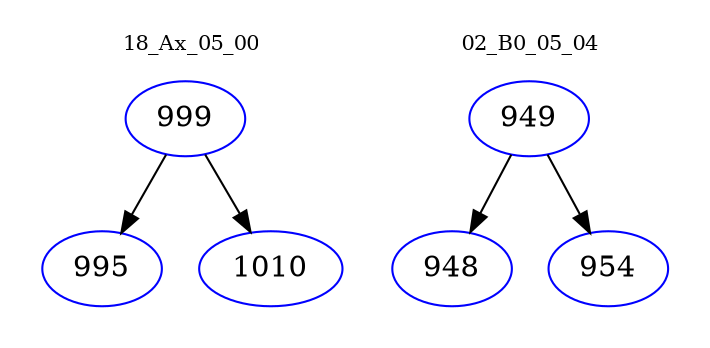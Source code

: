 digraph{
subgraph cluster_0 {
color = white
label = "18_Ax_05_00";
fontsize=10;
T0_999 [label="999", color="blue"]
T0_999 -> T0_995 [color="black"]
T0_995 [label="995", color="blue"]
T0_999 -> T0_1010 [color="black"]
T0_1010 [label="1010", color="blue"]
}
subgraph cluster_1 {
color = white
label = "02_B0_05_04";
fontsize=10;
T1_949 [label="949", color="blue"]
T1_949 -> T1_948 [color="black"]
T1_948 [label="948", color="blue"]
T1_949 -> T1_954 [color="black"]
T1_954 [label="954", color="blue"]
}
}
